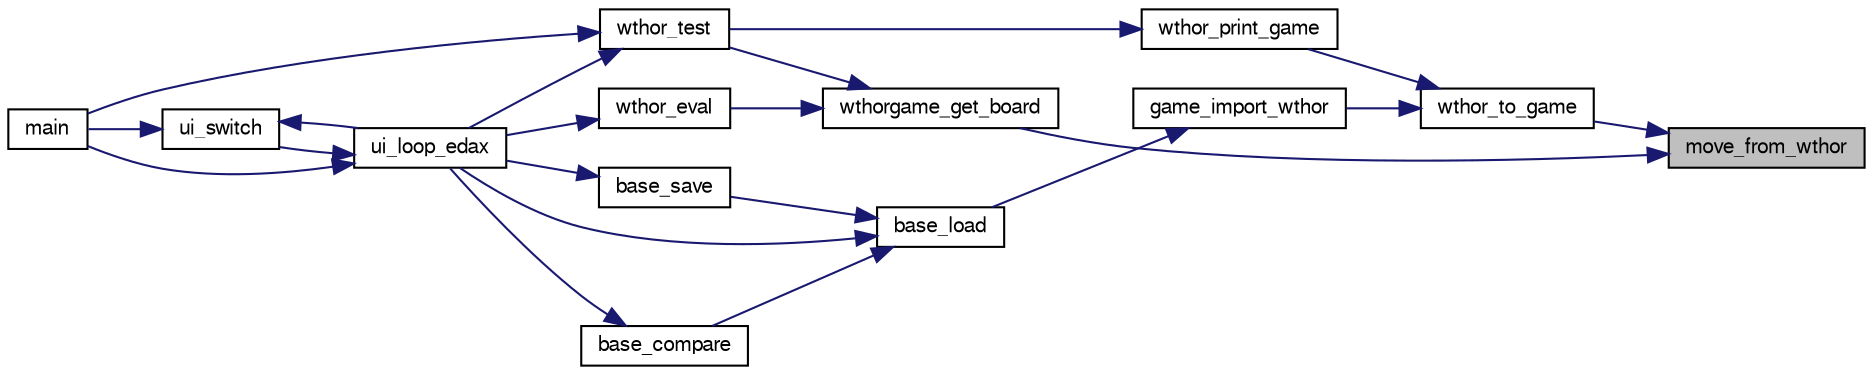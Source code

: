 digraph "move_from_wthor"
{
 // LATEX_PDF_SIZE
  bgcolor="transparent";
  edge [fontname="FreeSans",fontsize="10",labelfontname="FreeSans",labelfontsize="10"];
  node [fontname="FreeSans",fontsize="10",shape=record];
  rankdir="RL";
  Node1 [label="move_from_wthor",height=0.2,width=0.4,color="black", fillcolor="grey75", style="filled", fontcolor="black",tooltip="Coordinates conversion from wthor to edax."];
  Node1 -> Node2 [dir="back",color="midnightblue",fontsize="10",style="solid",fontname="FreeSans"];
  Node2 [label="wthor_to_game",height=0.2,width=0.4,color="black",URL="$game_8c.html#a3163283b91548076ea2f988ddd5e493b",tooltip="convert a Wthor game to a Game."];
  Node2 -> Node3 [dir="back",color="midnightblue",fontsize="10",style="solid",fontname="FreeSans"];
  Node3 [label="game_import_wthor",height=0.2,width=0.4,color="black",URL="$game_8c.html#a5ae8adb215dea0a8466b96c61886c943",tooltip="Read a game from a Wthor file."];
  Node3 -> Node4 [dir="back",color="midnightblue",fontsize="10",style="solid",fontname="FreeSans"];
  Node4 [label="base_load",height=0.2,width=0.4,color="black",URL="$base_8c.html#a1876c3720c6e985379d9d8859aad622a",tooltip="Load a game database."];
  Node4 -> Node5 [dir="back",color="midnightblue",fontsize="10",style="solid",fontname="FreeSans"];
  Node5 [label="base_compare",height=0.2,width=0.4,color="black",URL="$base_8c.html#af17bb56204f19789eb51ab2a2ca1ec5f",tooltip="Base Compare."];
  Node5 -> Node6 [dir="back",color="midnightblue",fontsize="10",style="solid",fontname="FreeSans"];
  Node6 [label="ui_loop_edax",height=0.2,width=0.4,color="black",URL="$edax_8c.html#a2354b96c7688bae32bedb6203d672f50",tooltip="Loop event."];
  Node6 -> Node7 [dir="back",color="midnightblue",fontsize="10",style="solid",fontname="FreeSans"];
  Node7 [label="main",height=0.2,width=0.4,color="black",URL="$main_8c.html#a3c04138a5bfe5d72780bb7e82a18e627",tooltip="edax main function."];
  Node6 -> Node8 [dir="back",color="midnightblue",fontsize="10",style="solid",fontname="FreeSans"];
  Node8 [label="ui_switch",height=0.2,width=0.4,color="black",URL="$ui_8c.html#a4234d6b0fd690186ef0ec2fc2eba2d4d",tooltip="Switch between different User Interface."];
  Node8 -> Node7 [dir="back",color="midnightblue",fontsize="10",style="solid",fontname="FreeSans"];
  Node8 -> Node6 [dir="back",color="midnightblue",fontsize="10",style="solid",fontname="FreeSans"];
  Node4 -> Node9 [dir="back",color="midnightblue",fontsize="10",style="solid",fontname="FreeSans"];
  Node9 [label="base_save",height=0.2,width=0.4,color="black",URL="$base_8c.html#a290adf2a96f38b6d37874b1486027ec8",tooltip="Save a game database."];
  Node9 -> Node6 [dir="back",color="midnightblue",fontsize="10",style="solid",fontname="FreeSans"];
  Node4 -> Node6 [dir="back",color="midnightblue",fontsize="10",style="solid",fontname="FreeSans"];
  Node2 -> Node10 [dir="back",color="midnightblue",fontsize="10",style="solid",fontname="FreeSans"];
  Node10 [label="wthor_print_game",height=0.2,width=0.4,color="black",URL="$base_8c.html#a8e5fad7957b25e222378c9704bef3593",tooltip="print a wthor game."];
  Node10 -> Node11 [dir="back",color="midnightblue",fontsize="10",style="solid",fontname="FreeSans"];
  Node11 [label="wthor_test",height=0.2,width=0.4,color="black",URL="$base_8c.html#acd4aaf9717e79148da6c763b1c022016",tooltip="Test Search with a wthor base."];
  Node11 -> Node7 [dir="back",color="midnightblue",fontsize="10",style="solid",fontname="FreeSans"];
  Node11 -> Node6 [dir="back",color="midnightblue",fontsize="10",style="solid",fontname="FreeSans"];
  Node1 -> Node12 [dir="back",color="midnightblue",fontsize="10",style="solid",fontname="FreeSans"];
  Node12 [label="wthorgame_get_board",height=0.2,width=0.4,color="black",URL="$base_8c.html#aba6e536d7bdd74d06cd2113ba6c56f02",tooltip="Get a position from a Wthor game."];
  Node12 -> Node13 [dir="back",color="midnightblue",fontsize="10",style="solid",fontname="FreeSans"];
  Node13 [label="wthor_eval",height=0.2,width=0.4,color="black",URL="$base_8c.html#a86b72b1d7f3ee47ec62cbb618546ec70",tooltip="Test Eval with a wthor base."];
  Node13 -> Node6 [dir="back",color="midnightblue",fontsize="10",style="solid",fontname="FreeSans"];
  Node12 -> Node11 [dir="back",color="midnightblue",fontsize="10",style="solid",fontname="FreeSans"];
}
